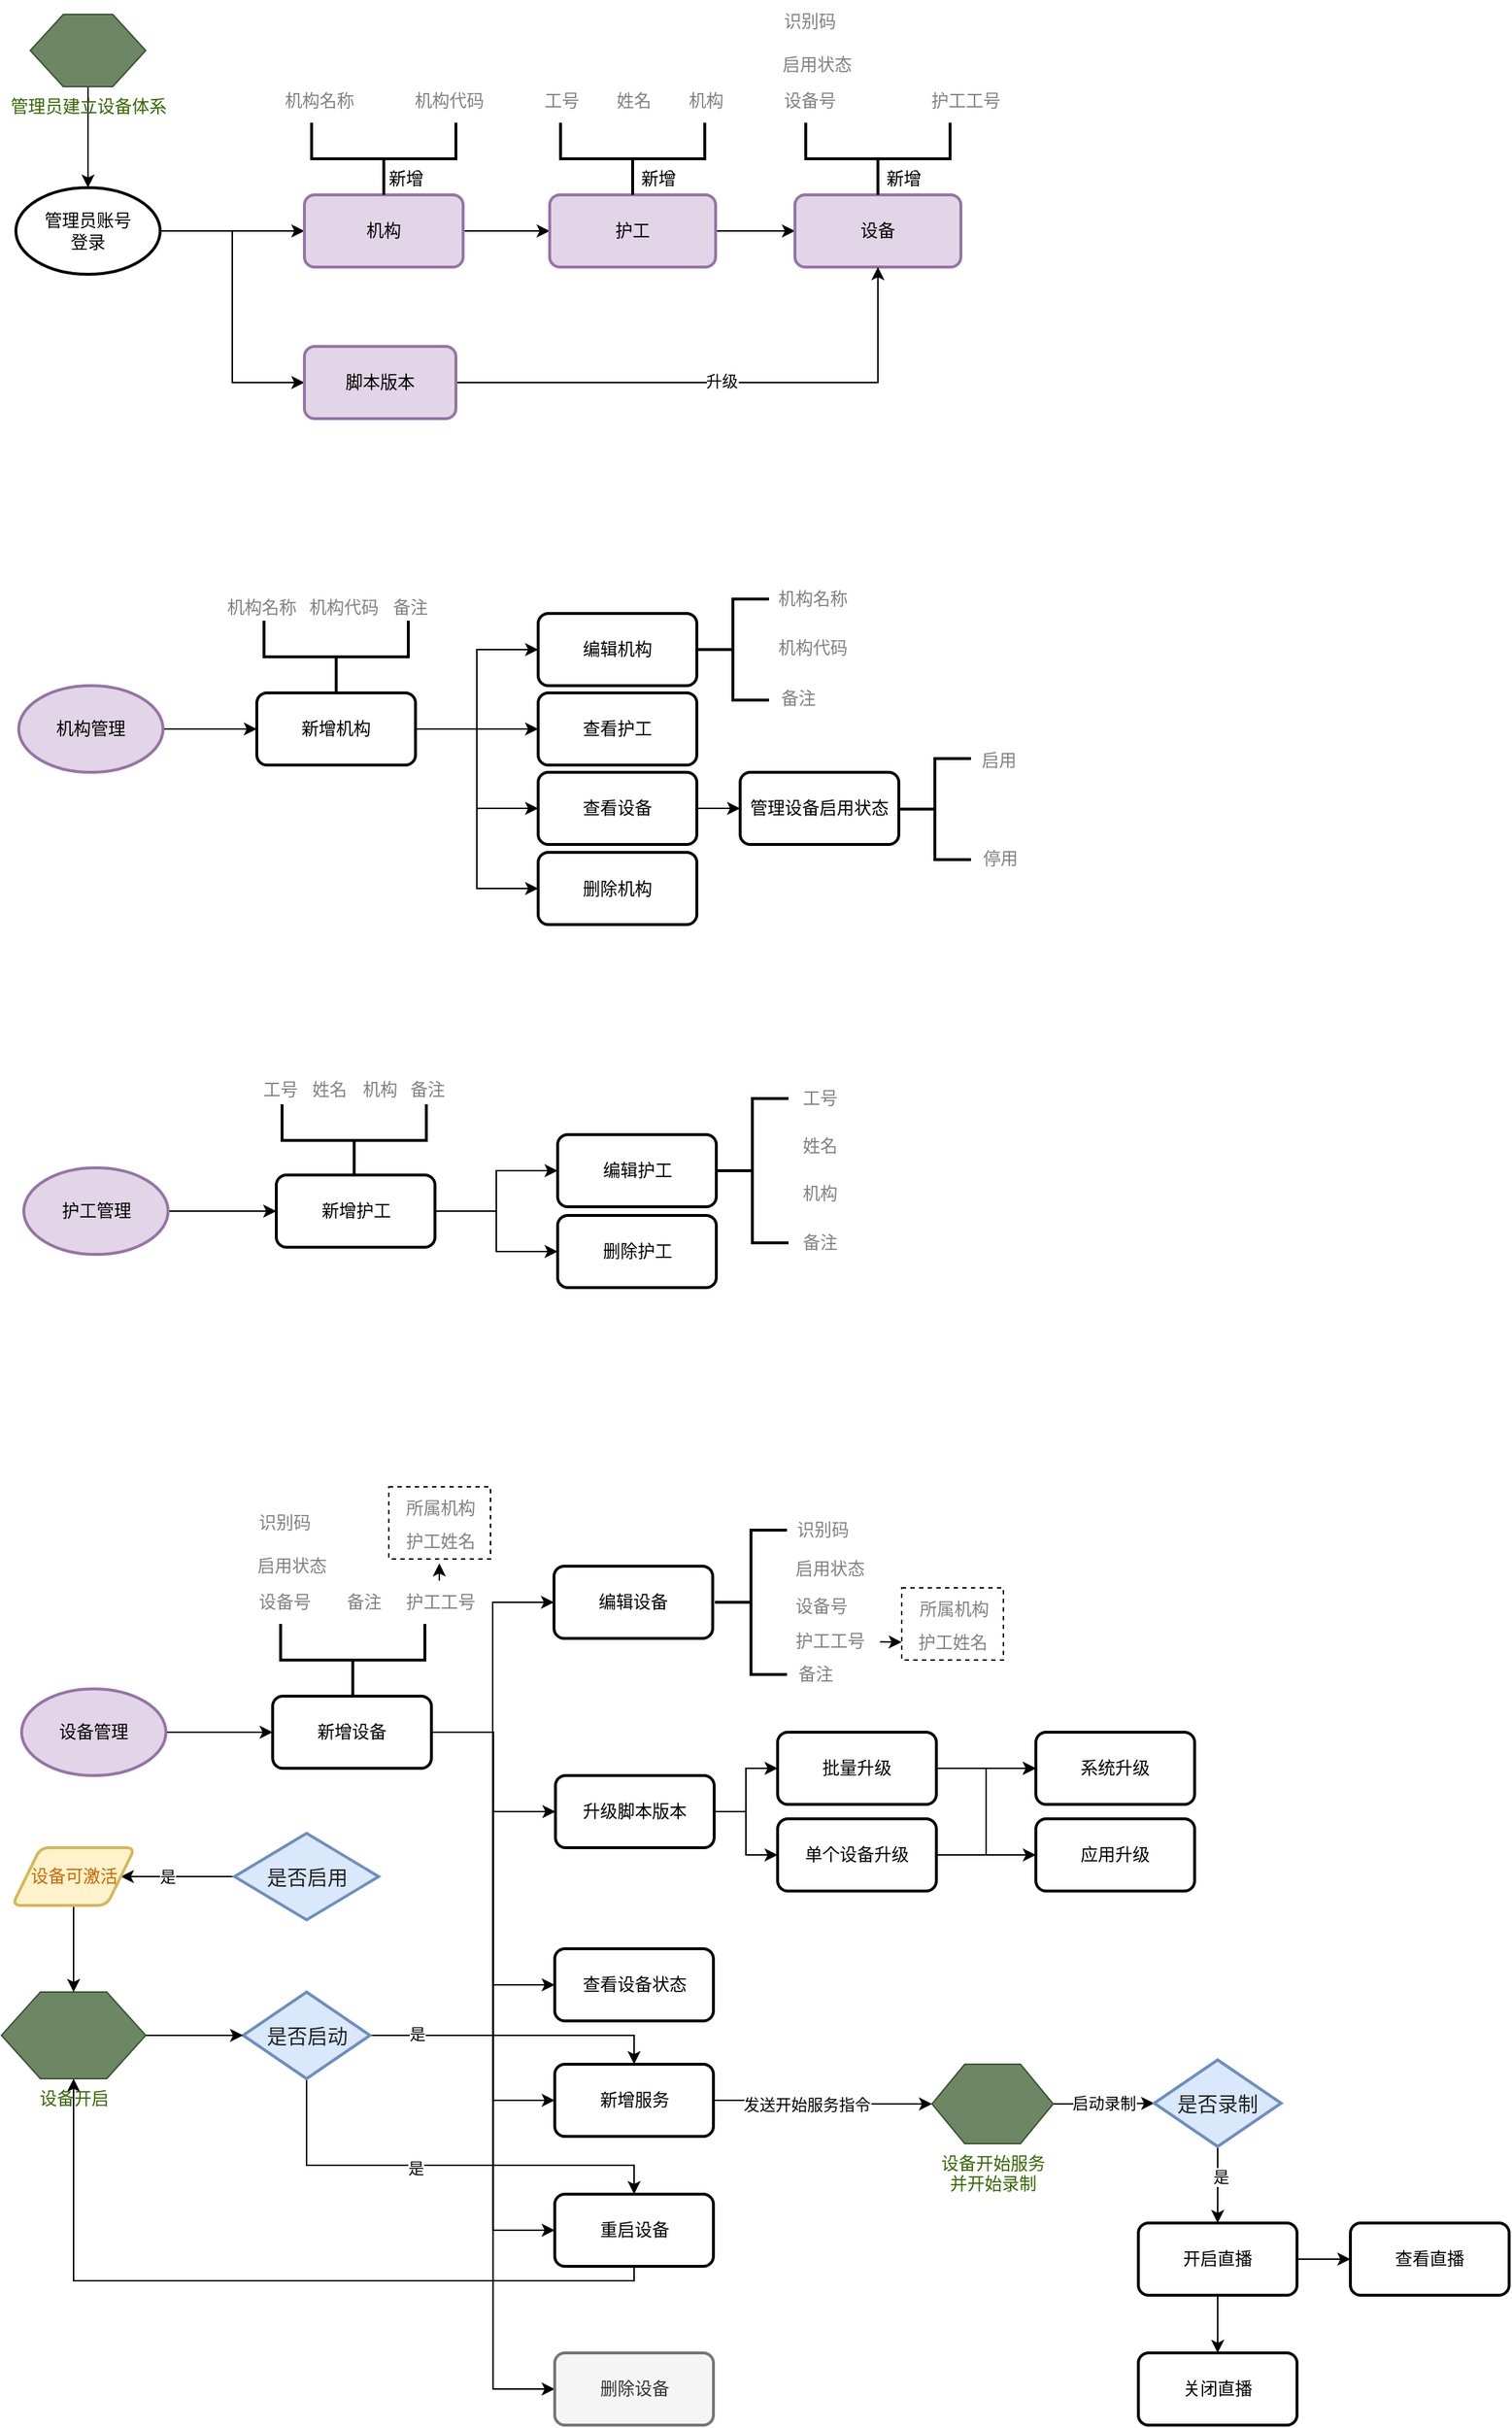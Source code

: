 <mxfile version="20.6.0" type="github">
  <diagram id="I9pjiQGDIySaUkDOvWce" name="系统功能流程图">
    <mxGraphModel dx="1422" dy="762" grid="1" gridSize="10" guides="1" tooltips="1" connect="1" arrows="1" fold="1" page="1" pageScale="1" pageWidth="827" pageHeight="1169" math="0" shadow="0">
      <root>
        <mxCell id="0" />
        <mxCell id="1" parent="0" />
        <mxCell id="8vSvjyHVzhw1EFq-KsZb-18" style="edgeStyle=orthogonalEdgeStyle;rounded=0;orthogonalLoop=1;jettySize=auto;html=1;exitX=1;exitY=0.5;exitDx=0;exitDy=0;exitPerimeter=0;entryX=0;entryY=0.5;entryDx=0;entryDy=0;" edge="1" parent="1" source="8vSvjyHVzhw1EFq-KsZb-1" target="8vSvjyHVzhw1EFq-KsZb-2">
          <mxGeometry relative="1" as="geometry" />
        </mxCell>
        <mxCell id="8vSvjyHVzhw1EFq-KsZb-26" style="edgeStyle=orthogonalEdgeStyle;rounded=0;orthogonalLoop=1;jettySize=auto;html=1;exitX=1;exitY=0.5;exitDx=0;exitDy=0;exitPerimeter=0;entryX=0;entryY=0.5;entryDx=0;entryDy=0;" edge="1" parent="1" source="8vSvjyHVzhw1EFq-KsZb-1" target="8vSvjyHVzhw1EFq-KsZb-24">
          <mxGeometry relative="1" as="geometry" />
        </mxCell>
        <mxCell id="8vSvjyHVzhw1EFq-KsZb-1" value="管理员账号&lt;br&gt;登录" style="strokeWidth=2;html=1;shape=mxgraph.flowchart.start_1;whiteSpace=wrap;" vertex="1" parent="1">
          <mxGeometry x="25" y="140" width="100" height="60" as="geometry" />
        </mxCell>
        <mxCell id="8vSvjyHVzhw1EFq-KsZb-8" value="" style="edgeStyle=orthogonalEdgeStyle;rounded=0;orthogonalLoop=1;jettySize=auto;html=1;" edge="1" parent="1" source="8vSvjyHVzhw1EFq-KsZb-2" target="8vSvjyHVzhw1EFq-KsZb-7">
          <mxGeometry relative="1" as="geometry" />
        </mxCell>
        <mxCell id="8vSvjyHVzhw1EFq-KsZb-2" value="机构" style="rounded=1;whiteSpace=wrap;html=1;absoluteArcSize=1;arcSize=14;strokeWidth=2;fillColor=#e1d5e7;strokeColor=#9673a6;" vertex="1" parent="1">
          <mxGeometry x="225" y="145" width="110" height="50" as="geometry" />
        </mxCell>
        <mxCell id="8vSvjyHVzhw1EFq-KsZb-6" style="edgeStyle=orthogonalEdgeStyle;rounded=0;orthogonalLoop=1;jettySize=auto;html=1;exitX=0.5;exitY=1;exitDx=0;exitDy=0;" edge="1" parent="1" source="8vSvjyHVzhw1EFq-KsZb-4" target="8vSvjyHVzhw1EFq-KsZb-1">
          <mxGeometry relative="1" as="geometry" />
        </mxCell>
        <mxCell id="8vSvjyHVzhw1EFq-KsZb-4" value="管理员建立设备体系" style="verticalLabelPosition=bottom;verticalAlign=top;html=1;shape=hexagon;perimeter=hexagonPerimeter2;arcSize=6;size=0.286;fillColor=#6d8764;fontColor=#336600;strokeColor=#3A5431;" vertex="1" parent="1">
          <mxGeometry x="35" y="20" width="80" height="50" as="geometry" />
        </mxCell>
        <mxCell id="8vSvjyHVzhw1EFq-KsZb-13" style="edgeStyle=orthogonalEdgeStyle;rounded=0;orthogonalLoop=1;jettySize=auto;html=1;exitX=1;exitY=0.5;exitDx=0;exitDy=0;" edge="1" parent="1" source="8vSvjyHVzhw1EFq-KsZb-7" target="8vSvjyHVzhw1EFq-KsZb-12">
          <mxGeometry relative="1" as="geometry" />
        </mxCell>
        <mxCell id="8vSvjyHVzhw1EFq-KsZb-7" value="护工" style="whiteSpace=wrap;html=1;rounded=1;arcSize=14;strokeWidth=2;fillColor=#e1d5e7;strokeColor=#9673a6;" vertex="1" parent="1">
          <mxGeometry x="395" y="145" width="115" height="50" as="geometry" />
        </mxCell>
        <mxCell id="8vSvjyHVzhw1EFq-KsZb-9" value="" style="strokeWidth=2;html=1;shape=mxgraph.flowchart.annotation_2;align=left;labelPosition=right;pointerEvents=1;rotation=-90;" vertex="1" parent="1">
          <mxGeometry x="255" y="70" width="50" height="100" as="geometry" />
        </mxCell>
        <mxCell id="8vSvjyHVzhw1EFq-KsZb-10" value="&lt;font color=&quot;#808080&quot;&gt;机构名称&lt;/font&gt;" style="text;html=1;align=center;verticalAlign=middle;resizable=0;points=[];autosize=1;strokeColor=none;fillColor=none;" vertex="1" parent="1">
          <mxGeometry x="200" y="65" width="70" height="30" as="geometry" />
        </mxCell>
        <mxCell id="8vSvjyHVzhw1EFq-KsZb-11" value="&lt;font color=&quot;#808080&quot;&gt;机构代码&lt;/font&gt;" style="text;html=1;align=center;verticalAlign=middle;resizable=0;points=[];autosize=1;strokeColor=none;fillColor=none;" vertex="1" parent="1">
          <mxGeometry x="290" y="65" width="70" height="30" as="geometry" />
        </mxCell>
        <mxCell id="8vSvjyHVzhw1EFq-KsZb-12" value="设备" style="whiteSpace=wrap;html=1;rounded=1;arcSize=14;strokeWidth=2;fillColor=#e1d5e7;strokeColor=#9673a6;" vertex="1" parent="1">
          <mxGeometry x="565" y="145" width="115" height="50" as="geometry" />
        </mxCell>
        <mxCell id="8vSvjyHVzhw1EFq-KsZb-14" value="" style="strokeWidth=2;html=1;shape=mxgraph.flowchart.annotation_2;align=left;labelPosition=right;pointerEvents=1;rotation=-90;" vertex="1" parent="1">
          <mxGeometry x="427.5" y="70" width="50" height="100" as="geometry" />
        </mxCell>
        <mxCell id="8vSvjyHVzhw1EFq-KsZb-15" value="工号" style="text;html=1;align=center;verticalAlign=middle;resizable=0;points=[];autosize=1;strokeColor=none;fillColor=none;fontColor=#808080;" vertex="1" parent="1">
          <mxGeometry x="377.5" y="65" width="50" height="30" as="geometry" />
        </mxCell>
        <mxCell id="8vSvjyHVzhw1EFq-KsZb-16" value="姓名" style="text;html=1;align=center;verticalAlign=middle;resizable=0;points=[];autosize=1;strokeColor=none;fillColor=none;fontColor=#808080;" vertex="1" parent="1">
          <mxGeometry x="427.5" y="65" width="50" height="30" as="geometry" />
        </mxCell>
        <mxCell id="8vSvjyHVzhw1EFq-KsZb-17" value="机构" style="text;html=1;align=center;verticalAlign=middle;resizable=0;points=[];autosize=1;strokeColor=none;fillColor=none;fontColor=#808080;" vertex="1" parent="1">
          <mxGeometry x="477.5" y="65" width="50" height="30" as="geometry" />
        </mxCell>
        <mxCell id="8vSvjyHVzhw1EFq-KsZb-19" value="" style="strokeWidth=2;html=1;shape=mxgraph.flowchart.annotation_2;align=left;labelPosition=right;pointerEvents=1;rotation=-90;" vertex="1" parent="1">
          <mxGeometry x="597.5" y="70" width="50" height="100" as="geometry" />
        </mxCell>
        <mxCell id="8vSvjyHVzhw1EFq-KsZb-20" value="设备号" style="text;html=1;align=center;verticalAlign=middle;resizable=0;points=[];autosize=1;strokeColor=none;fillColor=none;fontColor=#808080;" vertex="1" parent="1">
          <mxGeometry x="545" y="65" width="60" height="30" as="geometry" />
        </mxCell>
        <mxCell id="8vSvjyHVzhw1EFq-KsZb-21" value="识别码" style="text;html=1;align=center;verticalAlign=middle;resizable=0;points=[];autosize=1;strokeColor=none;fillColor=none;fontColor=#808080;" vertex="1" parent="1">
          <mxGeometry x="545" y="10" width="60" height="30" as="geometry" />
        </mxCell>
        <mxCell id="8vSvjyHVzhw1EFq-KsZb-22" value="护工工号" style="text;html=1;align=center;verticalAlign=middle;resizable=0;points=[];autosize=1;strokeColor=none;fillColor=none;fontColor=#808080;" vertex="1" parent="1">
          <mxGeometry x="647.5" y="65" width="70" height="30" as="geometry" />
        </mxCell>
        <mxCell id="8vSvjyHVzhw1EFq-KsZb-23" value="启用状态" style="text;html=1;align=center;verticalAlign=middle;resizable=0;points=[];autosize=1;strokeColor=none;fillColor=none;fontColor=#808080;" vertex="1" parent="1">
          <mxGeometry x="545" y="40" width="70" height="30" as="geometry" />
        </mxCell>
        <mxCell id="8vSvjyHVzhw1EFq-KsZb-27" style="edgeStyle=orthogonalEdgeStyle;rounded=0;orthogonalLoop=1;jettySize=auto;html=1;exitX=1;exitY=0.5;exitDx=0;exitDy=0;entryX=0.5;entryY=1;entryDx=0;entryDy=0;" edge="1" parent="1" source="8vSvjyHVzhw1EFq-KsZb-24" target="8vSvjyHVzhw1EFq-KsZb-12">
          <mxGeometry relative="1" as="geometry" />
        </mxCell>
        <mxCell id="8vSvjyHVzhw1EFq-KsZb-28" value="升级" style="edgeLabel;html=1;align=center;verticalAlign=middle;resizable=0;points=[];" vertex="1" connectable="0" parent="8vSvjyHVzhw1EFq-KsZb-27">
          <mxGeometry x="-0.012" y="1" relative="1" as="geometry">
            <mxPoint as="offset" />
          </mxGeometry>
        </mxCell>
        <mxCell id="8vSvjyHVzhw1EFq-KsZb-24" value="脚本版本" style="whiteSpace=wrap;html=1;rounded=1;arcSize=14;strokeWidth=2;fillColor=#e1d5e7;strokeColor=#9673a6;" vertex="1" parent="1">
          <mxGeometry x="225" y="250" width="105" height="50" as="geometry" />
        </mxCell>
        <mxCell id="8vSvjyHVzhw1EFq-KsZb-29" value="新增" style="text;html=1;align=center;verticalAlign=middle;resizable=0;points=[];autosize=1;strokeColor=none;fillColor=none;" vertex="1" parent="1">
          <mxGeometry x="270" y="119" width="50" height="30" as="geometry" />
        </mxCell>
        <mxCell id="8vSvjyHVzhw1EFq-KsZb-30" value="新增" style="text;html=1;align=center;verticalAlign=middle;resizable=0;points=[];autosize=1;strokeColor=none;fillColor=none;" vertex="1" parent="1">
          <mxGeometry x="445" y="119" width="50" height="30" as="geometry" />
        </mxCell>
        <mxCell id="8vSvjyHVzhw1EFq-KsZb-31" value="新增" style="text;html=1;align=center;verticalAlign=middle;resizable=0;points=[];autosize=1;strokeColor=none;fillColor=none;" vertex="1" parent="1">
          <mxGeometry x="615" y="119" width="50" height="30" as="geometry" />
        </mxCell>
        <mxCell id="8vSvjyHVzhw1EFq-KsZb-39" style="edgeStyle=orthogonalEdgeStyle;rounded=0;orthogonalLoop=1;jettySize=auto;html=1;exitX=1;exitY=0.5;exitDx=0;exitDy=0;exitPerimeter=0;entryX=0;entryY=0.5;entryDx=0;entryDy=0;" edge="1" parent="1" source="8vSvjyHVzhw1EFq-KsZb-35" target="8vSvjyHVzhw1EFq-KsZb-37">
          <mxGeometry relative="1" as="geometry" />
        </mxCell>
        <mxCell id="8vSvjyHVzhw1EFq-KsZb-35" value="机构管理" style="strokeWidth=2;html=1;shape=mxgraph.flowchart.start_1;whiteSpace=wrap;fillColor=#e1d5e7;strokeColor=#9673a6;" vertex="1" parent="1">
          <mxGeometry x="27" y="485" width="100" height="60" as="geometry" />
        </mxCell>
        <mxCell id="8vSvjyHVzhw1EFq-KsZb-40" style="edgeStyle=orthogonalEdgeStyle;rounded=0;orthogonalLoop=1;jettySize=auto;html=1;exitX=1;exitY=0.5;exitDx=0;exitDy=0;entryX=0;entryY=0.5;entryDx=0;entryDy=0;" edge="1" parent="1" source="8vSvjyHVzhw1EFq-KsZb-37" target="8vSvjyHVzhw1EFq-KsZb-38">
          <mxGeometry relative="1" as="geometry" />
        </mxCell>
        <mxCell id="8vSvjyHVzhw1EFq-KsZb-46" style="edgeStyle=orthogonalEdgeStyle;rounded=0;orthogonalLoop=1;jettySize=auto;html=1;exitX=1;exitY=0.5;exitDx=0;exitDy=0;entryX=0;entryY=0.5;entryDx=0;entryDy=0;" edge="1" parent="1" source="8vSvjyHVzhw1EFq-KsZb-37" target="8vSvjyHVzhw1EFq-KsZb-44">
          <mxGeometry relative="1" as="geometry" />
        </mxCell>
        <mxCell id="8vSvjyHVzhw1EFq-KsZb-47" style="edgeStyle=orthogonalEdgeStyle;rounded=0;orthogonalLoop=1;jettySize=auto;html=1;exitX=1;exitY=0.5;exitDx=0;exitDy=0;entryX=0;entryY=0.5;entryDx=0;entryDy=0;" edge="1" parent="1" source="8vSvjyHVzhw1EFq-KsZb-37" target="8vSvjyHVzhw1EFq-KsZb-45">
          <mxGeometry relative="1" as="geometry" />
        </mxCell>
        <mxCell id="8vSvjyHVzhw1EFq-KsZb-74" style="edgeStyle=orthogonalEdgeStyle;rounded=0;orthogonalLoop=1;jettySize=auto;html=1;exitX=1;exitY=0.5;exitDx=0;exitDy=0;entryX=0;entryY=0.5;entryDx=0;entryDy=0;" edge="1" parent="1" source="8vSvjyHVzhw1EFq-KsZb-37" target="8vSvjyHVzhw1EFq-KsZb-73">
          <mxGeometry relative="1" as="geometry" />
        </mxCell>
        <mxCell id="8vSvjyHVzhw1EFq-KsZb-37" value="新增机构" style="rounded=1;whiteSpace=wrap;html=1;absoluteArcSize=1;arcSize=14;strokeWidth=2;" vertex="1" parent="1">
          <mxGeometry x="192" y="490" width="110" height="50" as="geometry" />
        </mxCell>
        <mxCell id="8vSvjyHVzhw1EFq-KsZb-38" value="编辑机构" style="rounded=1;whiteSpace=wrap;html=1;absoluteArcSize=1;arcSize=14;strokeWidth=2;" vertex="1" parent="1">
          <mxGeometry x="387" y="435" width="110" height="50" as="geometry" />
        </mxCell>
        <mxCell id="8vSvjyHVzhw1EFq-KsZb-41" value="" style="strokeWidth=2;html=1;shape=mxgraph.flowchart.annotation_2;align=left;labelPosition=right;pointerEvents=1;rotation=-90;" vertex="1" parent="1">
          <mxGeometry x="222" y="415" width="50" height="100" as="geometry" />
        </mxCell>
        <mxCell id="8vSvjyHVzhw1EFq-KsZb-42" value="机构名称" style="text;html=1;align=center;verticalAlign=middle;resizable=0;points=[];autosize=1;strokeColor=none;fillColor=none;fontColor=#808080;" vertex="1" parent="1">
          <mxGeometry x="160" y="416" width="70" height="30" as="geometry" />
        </mxCell>
        <mxCell id="8vSvjyHVzhw1EFq-KsZb-43" value="机构代码" style="text;html=1;align=center;verticalAlign=middle;resizable=0;points=[];autosize=1;strokeColor=none;fillColor=none;fontColor=#808080;" vertex="1" parent="1">
          <mxGeometry x="217" y="416" width="70" height="30" as="geometry" />
        </mxCell>
        <mxCell id="8vSvjyHVzhw1EFq-KsZb-44" value="查看护工" style="rounded=1;whiteSpace=wrap;html=1;absoluteArcSize=1;arcSize=14;strokeWidth=2;" vertex="1" parent="1">
          <mxGeometry x="387" y="490" width="110" height="50" as="geometry" />
        </mxCell>
        <mxCell id="8vSvjyHVzhw1EFq-KsZb-54" style="edgeStyle=orthogonalEdgeStyle;rounded=0;orthogonalLoop=1;jettySize=auto;html=1;exitX=1;exitY=0.5;exitDx=0;exitDy=0;entryX=0;entryY=0.5;entryDx=0;entryDy=0;" edge="1" parent="1" source="8vSvjyHVzhw1EFq-KsZb-45" target="8vSvjyHVzhw1EFq-KsZb-53">
          <mxGeometry relative="1" as="geometry" />
        </mxCell>
        <mxCell id="8vSvjyHVzhw1EFq-KsZb-45" value="查看设备" style="rounded=1;whiteSpace=wrap;html=1;absoluteArcSize=1;arcSize=14;strokeWidth=2;" vertex="1" parent="1">
          <mxGeometry x="387" y="545" width="110" height="50" as="geometry" />
        </mxCell>
        <mxCell id="8vSvjyHVzhw1EFq-KsZb-48" value="" style="strokeWidth=2;html=1;shape=mxgraph.flowchart.annotation_2;align=left;labelPosition=right;pointerEvents=1;rotation=0;" vertex="1" parent="1">
          <mxGeometry x="497" y="425" width="50" height="70" as="geometry" />
        </mxCell>
        <mxCell id="8vSvjyHVzhw1EFq-KsZb-49" value="机构名称" style="text;html=1;align=center;verticalAlign=middle;resizable=0;points=[];autosize=1;strokeColor=none;fillColor=none;fontColor=#808080;" vertex="1" parent="1">
          <mxGeometry x="542" y="410" width="70" height="30" as="geometry" />
        </mxCell>
        <mxCell id="8vSvjyHVzhw1EFq-KsZb-50" value="机构代码" style="text;html=1;align=center;verticalAlign=middle;resizable=0;points=[];autosize=1;strokeColor=none;fillColor=none;fontColor=#808080;" vertex="1" parent="1">
          <mxGeometry x="542" y="444" width="70" height="30" as="geometry" />
        </mxCell>
        <mxCell id="8vSvjyHVzhw1EFq-KsZb-51" value="备注" style="text;html=1;align=center;verticalAlign=middle;resizable=0;points=[];autosize=1;strokeColor=none;fillColor=none;fontColor=#808080;" vertex="1" parent="1">
          <mxGeometry x="273" y="416" width="50" height="30" as="geometry" />
        </mxCell>
        <mxCell id="8vSvjyHVzhw1EFq-KsZb-52" value="备注" style="text;html=1;align=center;verticalAlign=middle;resizable=0;points=[];autosize=1;strokeColor=none;fillColor=none;fontColor=#808080;" vertex="1" parent="1">
          <mxGeometry x="542" y="479" width="50" height="30" as="geometry" />
        </mxCell>
        <mxCell id="8vSvjyHVzhw1EFq-KsZb-53" value="管理设备启用状态" style="rounded=1;whiteSpace=wrap;html=1;absoluteArcSize=1;arcSize=14;strokeWidth=2;" vertex="1" parent="1">
          <mxGeometry x="527" y="545" width="110" height="50" as="geometry" />
        </mxCell>
        <mxCell id="8vSvjyHVzhw1EFq-KsZb-55" value="" style="strokeWidth=2;html=1;shape=mxgraph.flowchart.annotation_2;align=left;labelPosition=right;pointerEvents=1;rotation=0;" vertex="1" parent="1">
          <mxGeometry x="637" y="535.5" width="50" height="70" as="geometry" />
        </mxCell>
        <mxCell id="8vSvjyHVzhw1EFq-KsZb-56" value="启用" style="text;html=1;align=center;verticalAlign=middle;resizable=0;points=[];autosize=1;strokeColor=none;fillColor=none;fontColor=#808080;" vertex="1" parent="1">
          <mxGeometry x="681" y="522" width="50" height="30" as="geometry" />
        </mxCell>
        <mxCell id="8vSvjyHVzhw1EFq-KsZb-57" value="停用" style="text;html=1;align=center;verticalAlign=middle;resizable=0;points=[];autosize=1;strokeColor=none;fillColor=none;fontColor=#808080;" vertex="1" parent="1">
          <mxGeometry x="682" y="589.5" width="50" height="30" as="geometry" />
        </mxCell>
        <mxCell id="8vSvjyHVzhw1EFq-KsZb-60" style="edgeStyle=orthogonalEdgeStyle;rounded=0;orthogonalLoop=1;jettySize=auto;html=1;exitX=1;exitY=0.5;exitDx=0;exitDy=0;exitPerimeter=0;" edge="1" parent="1" source="8vSvjyHVzhw1EFq-KsZb-58" target="8vSvjyHVzhw1EFq-KsZb-59">
          <mxGeometry relative="1" as="geometry" />
        </mxCell>
        <mxCell id="8vSvjyHVzhw1EFq-KsZb-58" value="护工管理" style="strokeWidth=2;html=1;shape=mxgraph.flowchart.start_1;whiteSpace=wrap;fillColor=#e1d5e7;strokeColor=#9673a6;" vertex="1" parent="1">
          <mxGeometry x="30.5" y="819" width="100" height="60" as="geometry" />
        </mxCell>
        <mxCell id="8vSvjyHVzhw1EFq-KsZb-72" style="edgeStyle=orthogonalEdgeStyle;rounded=0;orthogonalLoop=1;jettySize=auto;html=1;exitX=1;exitY=0.5;exitDx=0;exitDy=0;entryX=0;entryY=0.5;entryDx=0;entryDy=0;" edge="1" parent="1" source="8vSvjyHVzhw1EFq-KsZb-59" target="8vSvjyHVzhw1EFq-KsZb-66">
          <mxGeometry relative="1" as="geometry" />
        </mxCell>
        <mxCell id="8vSvjyHVzhw1EFq-KsZb-76" style="edgeStyle=orthogonalEdgeStyle;rounded=0;orthogonalLoop=1;jettySize=auto;html=1;exitX=1;exitY=0.5;exitDx=0;exitDy=0;entryX=0;entryY=0.5;entryDx=0;entryDy=0;" edge="1" parent="1" source="8vSvjyHVzhw1EFq-KsZb-59" target="8vSvjyHVzhw1EFq-KsZb-75">
          <mxGeometry relative="1" as="geometry" />
        </mxCell>
        <mxCell id="8vSvjyHVzhw1EFq-KsZb-59" value="新增护工" style="rounded=1;whiteSpace=wrap;html=1;absoluteArcSize=1;arcSize=14;strokeWidth=2;" vertex="1" parent="1">
          <mxGeometry x="205.5" y="824" width="110" height="50" as="geometry" />
        </mxCell>
        <mxCell id="8vSvjyHVzhw1EFq-KsZb-61" value="" style="strokeWidth=2;html=1;shape=mxgraph.flowchart.annotation_2;align=left;labelPosition=right;pointerEvents=1;rotation=-90;" vertex="1" parent="1">
          <mxGeometry x="234.5" y="750" width="50" height="100" as="geometry" />
        </mxCell>
        <mxCell id="8vSvjyHVzhw1EFq-KsZb-62" value="工号" style="text;html=1;align=center;verticalAlign=middle;resizable=0;points=[];autosize=1;strokeColor=none;fillColor=none;fontColor=#808080;" vertex="1" parent="1">
          <mxGeometry x="182.5" y="750" width="50" height="30" as="geometry" />
        </mxCell>
        <mxCell id="8vSvjyHVzhw1EFq-KsZb-63" value="姓名" style="text;html=1;align=center;verticalAlign=middle;resizable=0;points=[];autosize=1;strokeColor=none;fillColor=none;fontColor=#808080;" vertex="1" parent="1">
          <mxGeometry x="216.5" y="750" width="50" height="30" as="geometry" />
        </mxCell>
        <mxCell id="8vSvjyHVzhw1EFq-KsZb-64" value="机构" style="text;html=1;align=center;verticalAlign=middle;resizable=0;points=[];autosize=1;strokeColor=none;fillColor=none;fontColor=#808080;" vertex="1" parent="1">
          <mxGeometry x="251.5" y="750" width="50" height="30" as="geometry" />
        </mxCell>
        <mxCell id="8vSvjyHVzhw1EFq-KsZb-65" value="备注" style="text;html=1;align=center;verticalAlign=middle;resizable=0;points=[];autosize=1;strokeColor=none;fillColor=none;fontColor=#808080;" vertex="1" parent="1">
          <mxGeometry x="284.5" y="750" width="50" height="30" as="geometry" />
        </mxCell>
        <mxCell id="8vSvjyHVzhw1EFq-KsZb-66" value="编辑护工" style="rounded=1;whiteSpace=wrap;html=1;absoluteArcSize=1;arcSize=14;strokeWidth=2;" vertex="1" parent="1">
          <mxGeometry x="400.5" y="796" width="110" height="50" as="geometry" />
        </mxCell>
        <mxCell id="8vSvjyHVzhw1EFq-KsZb-67" value="" style="strokeWidth=2;html=1;shape=mxgraph.flowchart.annotation_2;align=left;labelPosition=right;pointerEvents=1;rotation=0;" vertex="1" parent="1">
          <mxGeometry x="510.5" y="771" width="50" height="100" as="geometry" />
        </mxCell>
        <mxCell id="8vSvjyHVzhw1EFq-KsZb-68" value="工号" style="text;html=1;align=center;verticalAlign=middle;resizable=0;points=[];autosize=1;strokeColor=none;fillColor=none;fontColor=#808080;" vertex="1" parent="1">
          <mxGeometry x="556.5" y="756" width="50" height="30" as="geometry" />
        </mxCell>
        <mxCell id="8vSvjyHVzhw1EFq-KsZb-69" value="姓名" style="text;html=1;align=center;verticalAlign=middle;resizable=0;points=[];autosize=1;strokeColor=none;fillColor=none;fontColor=#808080;" vertex="1" parent="1">
          <mxGeometry x="556.5" y="788.5" width="50" height="30" as="geometry" />
        </mxCell>
        <mxCell id="8vSvjyHVzhw1EFq-KsZb-70" value="机构" style="text;html=1;align=center;verticalAlign=middle;resizable=0;points=[];autosize=1;strokeColor=none;fillColor=none;fontColor=#808080;" vertex="1" parent="1">
          <mxGeometry x="556.5" y="821.5" width="50" height="30" as="geometry" />
        </mxCell>
        <mxCell id="8vSvjyHVzhw1EFq-KsZb-71" value="备注" style="text;html=1;align=center;verticalAlign=middle;resizable=0;points=[];autosize=1;strokeColor=none;fillColor=none;fontColor=#808080;" vertex="1" parent="1">
          <mxGeometry x="556.5" y="856" width="50" height="30" as="geometry" />
        </mxCell>
        <mxCell id="8vSvjyHVzhw1EFq-KsZb-73" value="删除机构" style="rounded=1;whiteSpace=wrap;html=1;absoluteArcSize=1;arcSize=14;strokeWidth=2;" vertex="1" parent="1">
          <mxGeometry x="387" y="600.5" width="110" height="50" as="geometry" />
        </mxCell>
        <mxCell id="8vSvjyHVzhw1EFq-KsZb-75" value="删除护工" style="rounded=1;whiteSpace=wrap;html=1;absoluteArcSize=1;arcSize=14;strokeWidth=2;" vertex="1" parent="1">
          <mxGeometry x="400.5" y="852" width="110" height="50" as="geometry" />
        </mxCell>
        <mxCell id="8vSvjyHVzhw1EFq-KsZb-79" style="edgeStyle=orthogonalEdgeStyle;rounded=0;orthogonalLoop=1;jettySize=auto;html=1;exitX=1;exitY=0.5;exitDx=0;exitDy=0;exitPerimeter=0;" edge="1" parent="1" source="8vSvjyHVzhw1EFq-KsZb-77" target="8vSvjyHVzhw1EFq-KsZb-78">
          <mxGeometry relative="1" as="geometry" />
        </mxCell>
        <mxCell id="8vSvjyHVzhw1EFq-KsZb-77" value="设备管理" style="strokeWidth=2;html=1;shape=mxgraph.flowchart.start_1;whiteSpace=wrap;fillColor=#e1d5e7;strokeColor=#9673a6;" vertex="1" parent="1">
          <mxGeometry x="29" y="1180" width="100" height="60" as="geometry" />
        </mxCell>
        <mxCell id="8vSvjyHVzhw1EFq-KsZb-108" style="edgeStyle=orthogonalEdgeStyle;rounded=0;orthogonalLoop=1;jettySize=auto;html=1;exitX=1;exitY=0.5;exitDx=0;exitDy=0;entryX=0;entryY=0.5;entryDx=0;entryDy=0;" edge="1" parent="1" source="8vSvjyHVzhw1EFq-KsZb-78" target="8vSvjyHVzhw1EFq-KsZb-96">
          <mxGeometry relative="1" as="geometry" />
        </mxCell>
        <mxCell id="8vSvjyHVzhw1EFq-KsZb-110" style="edgeStyle=orthogonalEdgeStyle;rounded=0;orthogonalLoop=1;jettySize=auto;html=1;exitX=1;exitY=0.5;exitDx=0;exitDy=0;entryX=0;entryY=0.5;entryDx=0;entryDy=0;" edge="1" parent="1" source="8vSvjyHVzhw1EFq-KsZb-78" target="8vSvjyHVzhw1EFq-KsZb-109">
          <mxGeometry relative="1" as="geometry" />
        </mxCell>
        <mxCell id="8vSvjyHVzhw1EFq-KsZb-116" style="edgeStyle=orthogonalEdgeStyle;rounded=0;orthogonalLoop=1;jettySize=auto;html=1;exitX=1;exitY=0.5;exitDx=0;exitDy=0;entryX=0;entryY=0.5;entryDx=0;entryDy=0;" edge="1" parent="1" source="8vSvjyHVzhw1EFq-KsZb-78" target="8vSvjyHVzhw1EFq-KsZb-115">
          <mxGeometry relative="1" as="geometry" />
        </mxCell>
        <mxCell id="8vSvjyHVzhw1EFq-KsZb-133" style="edgeStyle=orthogonalEdgeStyle;rounded=0;orthogonalLoop=1;jettySize=auto;html=1;exitX=1;exitY=0.5;exitDx=0;exitDy=0;entryX=0;entryY=0.5;entryDx=0;entryDy=0;" edge="1" parent="1" source="8vSvjyHVzhw1EFq-KsZb-78" target="8vSvjyHVzhw1EFq-KsZb-118">
          <mxGeometry relative="1" as="geometry" />
        </mxCell>
        <mxCell id="8vSvjyHVzhw1EFq-KsZb-158" style="edgeStyle=orthogonalEdgeStyle;rounded=0;orthogonalLoop=1;jettySize=auto;html=1;exitX=1;exitY=0.5;exitDx=0;exitDy=0;entryX=0;entryY=0.5;entryDx=0;entryDy=0;" edge="1" parent="1" source="8vSvjyHVzhw1EFq-KsZb-78" target="8vSvjyHVzhw1EFq-KsZb-123">
          <mxGeometry relative="1" as="geometry" />
        </mxCell>
        <mxCell id="8vSvjyHVzhw1EFq-KsZb-161" style="edgeStyle=orthogonalEdgeStyle;rounded=0;orthogonalLoop=1;jettySize=auto;html=1;exitX=1;exitY=0.5;exitDx=0;exitDy=0;entryX=0;entryY=0.5;entryDx=0;entryDy=0;" edge="1" parent="1" source="8vSvjyHVzhw1EFq-KsZb-78" target="8vSvjyHVzhw1EFq-KsZb-117">
          <mxGeometry relative="1" as="geometry" />
        </mxCell>
        <mxCell id="8vSvjyHVzhw1EFq-KsZb-78" value="新增设备" style="rounded=1;whiteSpace=wrap;html=1;absoluteArcSize=1;arcSize=14;strokeWidth=2;" vertex="1" parent="1">
          <mxGeometry x="203" y="1185" width="110" height="50" as="geometry" />
        </mxCell>
        <mxCell id="8vSvjyHVzhw1EFq-KsZb-80" value="" style="strokeWidth=2;html=1;shape=mxgraph.flowchart.annotation_2;align=left;labelPosition=right;pointerEvents=1;rotation=-90;" vertex="1" parent="1">
          <mxGeometry x="233.5" y="1110" width="50" height="100" as="geometry" />
        </mxCell>
        <mxCell id="8vSvjyHVzhw1EFq-KsZb-81" value="设备号" style="text;html=1;align=center;verticalAlign=middle;resizable=0;points=[];autosize=1;strokeColor=none;fillColor=none;fontColor=#808080;" vertex="1" parent="1">
          <mxGeometry x="181" y="1105" width="60" height="30" as="geometry" />
        </mxCell>
        <mxCell id="8vSvjyHVzhw1EFq-KsZb-82" value="识别码" style="text;html=1;align=center;verticalAlign=middle;resizable=0;points=[];autosize=1;strokeColor=none;fillColor=none;fontColor=#808080;" vertex="1" parent="1">
          <mxGeometry x="181" y="1050" width="60" height="30" as="geometry" />
        </mxCell>
        <mxCell id="8vSvjyHVzhw1EFq-KsZb-83" value="护工工号" style="text;html=1;align=center;verticalAlign=middle;resizable=0;points=[];autosize=1;strokeColor=none;fillColor=none;fontColor=#808080;" vertex="1" parent="1">
          <mxGeometry x="283.5" y="1105" width="70" height="30" as="geometry" />
        </mxCell>
        <mxCell id="8vSvjyHVzhw1EFq-KsZb-84" value="启用状态" style="text;html=1;align=center;verticalAlign=middle;resizable=0;points=[];autosize=1;strokeColor=none;fillColor=none;fontColor=#808080;" vertex="1" parent="1">
          <mxGeometry x="181" y="1080" width="70" height="30" as="geometry" />
        </mxCell>
        <mxCell id="8vSvjyHVzhw1EFq-KsZb-85" value="备注" style="text;html=1;align=center;verticalAlign=middle;resizable=0;points=[];autosize=1;strokeColor=none;fillColor=none;fontColor=#808080;" vertex="1" parent="1">
          <mxGeometry x="241" y="1105" width="50" height="30" as="geometry" />
        </mxCell>
        <mxCell id="8vSvjyHVzhw1EFq-KsZb-92" value="" style="group;fontColor=#808080;" vertex="1" connectable="0" parent="1">
          <mxGeometry x="283.5" y="1040" width="158" height="53" as="geometry" />
        </mxCell>
        <mxCell id="8vSvjyHVzhw1EFq-KsZb-91" value="" style="rounded=0;whiteSpace=wrap;html=1;fillColor=none;dashed=1;" vertex="1" parent="8vSvjyHVzhw1EFq-KsZb-92">
          <mxGeometry width="70.5" height="50" as="geometry" />
        </mxCell>
        <mxCell id="8vSvjyHVzhw1EFq-KsZb-86" value="护工姓名" style="text;html=1;align=center;verticalAlign=middle;resizable=0;points=[];autosize=1;strokeColor=none;fillColor=none;fontColor=#808080;" vertex="1" parent="8vSvjyHVzhw1EFq-KsZb-92">
          <mxGeometry y="23" width="70" height="30" as="geometry" />
        </mxCell>
        <mxCell id="8vSvjyHVzhw1EFq-KsZb-88" value="所属机构" style="text;html=1;align=center;verticalAlign=middle;resizable=0;points=[];autosize=1;strokeColor=none;fillColor=none;fontColor=#808080;" vertex="1" parent="8vSvjyHVzhw1EFq-KsZb-92">
          <mxGeometry x="0.5" width="70" height="30" as="geometry" />
        </mxCell>
        <mxCell id="8vSvjyHVzhw1EFq-KsZb-93" value="" style="endArrow=classic;html=1;rounded=0;" edge="1" parent="1" source="8vSvjyHVzhw1EFq-KsZb-83" target="8vSvjyHVzhw1EFq-KsZb-86">
          <mxGeometry relative="1" as="geometry">
            <mxPoint x="364" y="1080" as="sourcePoint" />
            <mxPoint x="464" y="1080" as="targetPoint" />
          </mxGeometry>
        </mxCell>
        <mxCell id="8vSvjyHVzhw1EFq-KsZb-96" value="编辑设备" style="rounded=1;whiteSpace=wrap;html=1;absoluteArcSize=1;arcSize=14;strokeWidth=2;" vertex="1" parent="1">
          <mxGeometry x="398" y="1095" width="110" height="50" as="geometry" />
        </mxCell>
        <mxCell id="8vSvjyHVzhw1EFq-KsZb-97" value="" style="strokeWidth=2;html=1;shape=mxgraph.flowchart.annotation_2;align=left;labelPosition=right;pointerEvents=1;rotation=0;" vertex="1" parent="1">
          <mxGeometry x="509.5" y="1070" width="50" height="100" as="geometry" />
        </mxCell>
        <mxCell id="8vSvjyHVzhw1EFq-KsZb-98" value="设备号" style="text;html=1;align=center;verticalAlign=middle;resizable=0;points=[];autosize=1;strokeColor=none;fillColor=none;fontColor=#808080;" vertex="1" parent="1">
          <mxGeometry x="553" y="1108" width="60" height="30" as="geometry" />
        </mxCell>
        <mxCell id="8vSvjyHVzhw1EFq-KsZb-99" value="识别码" style="text;html=1;align=center;verticalAlign=middle;resizable=0;points=[];autosize=1;strokeColor=none;fillColor=none;fontColor=#808080;" vertex="1" parent="1">
          <mxGeometry x="553.5" y="1054.5" width="60" height="30" as="geometry" />
        </mxCell>
        <mxCell id="8vSvjyHVzhw1EFq-KsZb-100" value="护工工号" style="text;html=1;align=center;verticalAlign=middle;resizable=0;points=[];autosize=1;strokeColor=none;fillColor=none;fontColor=#808080;" vertex="1" parent="1">
          <mxGeometry x="554" y="1132" width="70" height="30" as="geometry" />
        </mxCell>
        <mxCell id="8vSvjyHVzhw1EFq-KsZb-101" value="启用状态" style="text;html=1;align=center;verticalAlign=middle;resizable=0;points=[];autosize=1;strokeColor=none;fillColor=none;fontColor=#808080;" vertex="1" parent="1">
          <mxGeometry x="554" y="1082" width="70" height="30" as="geometry" />
        </mxCell>
        <mxCell id="8vSvjyHVzhw1EFq-KsZb-102" value="备注" style="text;html=1;align=center;verticalAlign=middle;resizable=0;points=[];autosize=1;strokeColor=none;fillColor=none;fontColor=#808080;" vertex="1" parent="1">
          <mxGeometry x="554" y="1155" width="50" height="30" as="geometry" />
        </mxCell>
        <mxCell id="8vSvjyHVzhw1EFq-KsZb-103" value="" style="group" vertex="1" connectable="0" parent="1">
          <mxGeometry x="635" y="910" width="158" height="53" as="geometry" />
        </mxCell>
        <mxCell id="8vSvjyHVzhw1EFq-KsZb-104" value="" style="rounded=0;whiteSpace=wrap;html=1;fillColor=none;dashed=1;" vertex="1" parent="8vSvjyHVzhw1EFq-KsZb-103">
          <mxGeometry x="4" y="200" width="70.5" height="50" as="geometry" />
        </mxCell>
        <mxCell id="8vSvjyHVzhw1EFq-KsZb-105" value="护工姓名" style="text;html=1;align=center;verticalAlign=middle;resizable=0;points=[];autosize=1;strokeColor=none;fillColor=none;fontColor=#808080;" vertex="1" parent="8vSvjyHVzhw1EFq-KsZb-103">
          <mxGeometry x="4" y="223" width="70" height="30" as="geometry" />
        </mxCell>
        <mxCell id="8vSvjyHVzhw1EFq-KsZb-106" value="所属机构" style="text;html=1;align=center;verticalAlign=middle;resizable=0;points=[];autosize=1;strokeColor=none;fillColor=none;fontColor=#808080;" vertex="1" parent="8vSvjyHVzhw1EFq-KsZb-103">
          <mxGeometry x="4.5" y="200" width="70" height="30" as="geometry" />
        </mxCell>
        <mxCell id="8vSvjyHVzhw1EFq-KsZb-107" value="" style="endArrow=classic;html=1;rounded=0;" edge="1" parent="1" source="8vSvjyHVzhw1EFq-KsZb-100" target="8vSvjyHVzhw1EFq-KsZb-105">
          <mxGeometry relative="1" as="geometry">
            <mxPoint x="727" y="1060" as="sourcePoint" />
            <mxPoint x="827" y="1060" as="targetPoint" />
          </mxGeometry>
        </mxCell>
        <mxCell id="8vSvjyHVzhw1EFq-KsZb-114" style="edgeStyle=orthogonalEdgeStyle;rounded=0;orthogonalLoop=1;jettySize=auto;html=1;exitX=1;exitY=0.5;exitDx=0;exitDy=0;entryX=0;entryY=0.5;entryDx=0;entryDy=0;" edge="1" parent="1" source="8vSvjyHVzhw1EFq-KsZb-124" target="8vSvjyHVzhw1EFq-KsZb-111">
          <mxGeometry relative="1" as="geometry" />
        </mxCell>
        <mxCell id="8vSvjyHVzhw1EFq-KsZb-126" style="edgeStyle=orthogonalEdgeStyle;rounded=0;orthogonalLoop=1;jettySize=auto;html=1;exitX=1;exitY=0.5;exitDx=0;exitDy=0;" edge="1" parent="1" source="8vSvjyHVzhw1EFq-KsZb-109" target="8vSvjyHVzhw1EFq-KsZb-124">
          <mxGeometry relative="1" as="geometry" />
        </mxCell>
        <mxCell id="8vSvjyHVzhw1EFq-KsZb-127" style="edgeStyle=orthogonalEdgeStyle;rounded=0;orthogonalLoop=1;jettySize=auto;html=1;exitX=1;exitY=0.5;exitDx=0;exitDy=0;entryX=0;entryY=0.5;entryDx=0;entryDy=0;" edge="1" parent="1" source="8vSvjyHVzhw1EFq-KsZb-109" target="8vSvjyHVzhw1EFq-KsZb-125">
          <mxGeometry relative="1" as="geometry" />
        </mxCell>
        <mxCell id="8vSvjyHVzhw1EFq-KsZb-109" value="升级脚本版本" style="rounded=1;whiteSpace=wrap;html=1;absoluteArcSize=1;arcSize=14;strokeWidth=2;" vertex="1" parent="1">
          <mxGeometry x="399" y="1240" width="110" height="50" as="geometry" />
        </mxCell>
        <mxCell id="8vSvjyHVzhw1EFq-KsZb-111" value="系统升级" style="rounded=1;whiteSpace=wrap;html=1;absoluteArcSize=1;arcSize=14;strokeWidth=2;" vertex="1" parent="1">
          <mxGeometry x="732" y="1210" width="110" height="50" as="geometry" />
        </mxCell>
        <mxCell id="8vSvjyHVzhw1EFq-KsZb-112" value="应用升级" style="rounded=1;whiteSpace=wrap;html=1;absoluteArcSize=1;arcSize=14;strokeWidth=2;" vertex="1" parent="1">
          <mxGeometry x="732" y="1270" width="110" height="50" as="geometry" />
        </mxCell>
        <mxCell id="8vSvjyHVzhw1EFq-KsZb-115" value="查看设备状态" style="rounded=1;whiteSpace=wrap;html=1;absoluteArcSize=1;arcSize=14;strokeWidth=2;" vertex="1" parent="1">
          <mxGeometry x="398.5" y="1360" width="110" height="50" as="geometry" />
        </mxCell>
        <mxCell id="8vSvjyHVzhw1EFq-KsZb-117" value="删除设备" style="rounded=1;whiteSpace=wrap;html=1;absoluteArcSize=1;arcSize=14;strokeWidth=2;fillColor=#f5f5f5;fontColor=#333333;strokeColor=#757575;" vertex="1" parent="1">
          <mxGeometry x="398.5" y="1640" width="110" height="50" as="geometry" />
        </mxCell>
        <mxCell id="8vSvjyHVzhw1EFq-KsZb-132" style="edgeStyle=orthogonalEdgeStyle;rounded=0;orthogonalLoop=1;jettySize=auto;html=1;exitX=1;exitY=0.5;exitDx=0;exitDy=0;entryX=0;entryY=0.5;entryDx=0;entryDy=0;" edge="1" parent="1" source="8vSvjyHVzhw1EFq-KsZb-118" target="8vSvjyHVzhw1EFq-KsZb-130">
          <mxGeometry relative="1" as="geometry" />
        </mxCell>
        <mxCell id="8vSvjyHVzhw1EFq-KsZb-136" value="发送开始服务指令" style="edgeLabel;html=1;align=center;verticalAlign=middle;resizable=0;points=[];" vertex="1" connectable="0" parent="8vSvjyHVzhw1EFq-KsZb-132">
          <mxGeometry x="-0.18" y="-3" relative="1" as="geometry">
            <mxPoint x="1" as="offset" />
          </mxGeometry>
        </mxCell>
        <mxCell id="8vSvjyHVzhw1EFq-KsZb-118" value="新增服务" style="rounded=1;whiteSpace=wrap;html=1;absoluteArcSize=1;arcSize=14;strokeWidth=2;" vertex="1" parent="1">
          <mxGeometry x="398.5" y="1440" width="110" height="50" as="geometry" />
        </mxCell>
        <mxCell id="8vSvjyHVzhw1EFq-KsZb-120" value="查看直播" style="rounded=1;whiteSpace=wrap;html=1;absoluteArcSize=1;arcSize=14;strokeWidth=2;" vertex="1" parent="1">
          <mxGeometry x="950" y="1550" width="110" height="50" as="geometry" />
        </mxCell>
        <mxCell id="8vSvjyHVzhw1EFq-KsZb-157" style="edgeStyle=orthogonalEdgeStyle;rounded=0;orthogonalLoop=1;jettySize=auto;html=1;exitX=0.5;exitY=1;exitDx=0;exitDy=0;" edge="1" parent="1" source="8vSvjyHVzhw1EFq-KsZb-121" target="8vSvjyHVzhw1EFq-KsZb-122">
          <mxGeometry relative="1" as="geometry" />
        </mxCell>
        <mxCell id="8vSvjyHVzhw1EFq-KsZb-173" style="edgeStyle=orthogonalEdgeStyle;rounded=0;orthogonalLoop=1;jettySize=auto;html=1;exitX=1;exitY=0.5;exitDx=0;exitDy=0;entryX=0;entryY=0.5;entryDx=0;entryDy=0;fontColor=#FFFFFF;" edge="1" parent="1" source="8vSvjyHVzhw1EFq-KsZb-121" target="8vSvjyHVzhw1EFq-KsZb-120">
          <mxGeometry relative="1" as="geometry" />
        </mxCell>
        <mxCell id="8vSvjyHVzhw1EFq-KsZb-121" value="开启直播" style="rounded=1;whiteSpace=wrap;html=1;absoluteArcSize=1;arcSize=14;strokeWidth=2;" vertex="1" parent="1">
          <mxGeometry x="803" y="1550" width="110" height="50" as="geometry" />
        </mxCell>
        <mxCell id="8vSvjyHVzhw1EFq-KsZb-122" value="关闭直播" style="rounded=1;whiteSpace=wrap;html=1;absoluteArcSize=1;arcSize=14;strokeWidth=2;" vertex="1" parent="1">
          <mxGeometry x="803" y="1640" width="110" height="50" as="geometry" />
        </mxCell>
        <mxCell id="8vSvjyHVzhw1EFq-KsZb-162" style="edgeStyle=orthogonalEdgeStyle;rounded=0;orthogonalLoop=1;jettySize=auto;html=1;exitX=0.5;exitY=1;exitDx=0;exitDy=0;" edge="1" parent="1" source="8vSvjyHVzhw1EFq-KsZb-123" target="8vSvjyHVzhw1EFq-KsZb-146">
          <mxGeometry relative="1" as="geometry">
            <Array as="points">
              <mxPoint x="454" y="1590" />
              <mxPoint x="65" y="1590" />
            </Array>
          </mxGeometry>
        </mxCell>
        <mxCell id="8vSvjyHVzhw1EFq-KsZb-123" value="重启设备" style="rounded=1;whiteSpace=wrap;html=1;absoluteArcSize=1;arcSize=14;strokeWidth=2;" vertex="1" parent="1">
          <mxGeometry x="398.5" y="1530" width="110" height="50" as="geometry" />
        </mxCell>
        <mxCell id="8vSvjyHVzhw1EFq-KsZb-124" value="批量升级" style="rounded=1;whiteSpace=wrap;html=1;absoluteArcSize=1;arcSize=14;strokeWidth=2;" vertex="1" parent="1">
          <mxGeometry x="553" y="1210" width="110" height="50" as="geometry" />
        </mxCell>
        <mxCell id="8vSvjyHVzhw1EFq-KsZb-128" style="edgeStyle=orthogonalEdgeStyle;rounded=0;orthogonalLoop=1;jettySize=auto;html=1;exitX=1;exitY=0.5;exitDx=0;exitDy=0;entryX=0;entryY=0.5;entryDx=0;entryDy=0;" edge="1" parent="1" source="8vSvjyHVzhw1EFq-KsZb-125" target="8vSvjyHVzhw1EFq-KsZb-111">
          <mxGeometry relative="1" as="geometry" />
        </mxCell>
        <mxCell id="8vSvjyHVzhw1EFq-KsZb-129" style="edgeStyle=orthogonalEdgeStyle;rounded=0;orthogonalLoop=1;jettySize=auto;html=1;exitX=1;exitY=0.5;exitDx=0;exitDy=0;entryX=0;entryY=0.5;entryDx=0;entryDy=0;" edge="1" parent="1" source="8vSvjyHVzhw1EFq-KsZb-125" target="8vSvjyHVzhw1EFq-KsZb-112">
          <mxGeometry relative="1" as="geometry" />
        </mxCell>
        <mxCell id="8vSvjyHVzhw1EFq-KsZb-125" value="单个设备升级" style="rounded=1;whiteSpace=wrap;html=1;absoluteArcSize=1;arcSize=14;strokeWidth=2;" vertex="1" parent="1">
          <mxGeometry x="553" y="1270" width="110" height="50" as="geometry" />
        </mxCell>
        <mxCell id="8vSvjyHVzhw1EFq-KsZb-167" value="启动录制" style="edgeStyle=orthogonalEdgeStyle;rounded=0;orthogonalLoop=1;jettySize=auto;html=1;exitX=1;exitY=0.5;exitDx=0;exitDy=0;entryX=0;entryY=0.5;entryDx=0;entryDy=0;entryPerimeter=0;" edge="1" parent="1" source="8vSvjyHVzhw1EFq-KsZb-130" target="8vSvjyHVzhw1EFq-KsZb-163">
          <mxGeometry relative="1" as="geometry" />
        </mxCell>
        <mxCell id="8vSvjyHVzhw1EFq-KsZb-130" value="设备开始服务&lt;br&gt;并开始录制" style="verticalLabelPosition=bottom;verticalAlign=top;html=1;shape=hexagon;perimeter=hexagonPerimeter2;arcSize=6;size=0.27;strokeColor=#3A5431;fillColor=#6d8764;fontColor=#336600;" vertex="1" parent="1">
          <mxGeometry x="660" y="1440" width="84" height="55" as="geometry" />
        </mxCell>
        <mxCell id="8vSvjyHVzhw1EFq-KsZb-144" style="edgeStyle=orthogonalEdgeStyle;rounded=0;orthogonalLoop=1;jettySize=auto;html=1;exitX=1;exitY=0.5;exitDx=0;exitDy=0;exitPerimeter=0;entryX=0.5;entryY=0;entryDx=0;entryDy=0;" edge="1" parent="1" source="8vSvjyHVzhw1EFq-KsZb-142" target="8vSvjyHVzhw1EFq-KsZb-118">
          <mxGeometry relative="1" as="geometry">
            <Array as="points">
              <mxPoint x="239" y="1420" />
              <mxPoint x="454" y="1420" />
            </Array>
          </mxGeometry>
        </mxCell>
        <mxCell id="8vSvjyHVzhw1EFq-KsZb-145" value="是" style="edgeLabel;html=1;align=center;verticalAlign=middle;resizable=0;points=[];" vertex="1" connectable="0" parent="8vSvjyHVzhw1EFq-KsZb-144">
          <mxGeometry x="-0.285" y="1" relative="1" as="geometry">
            <mxPoint as="offset" />
          </mxGeometry>
        </mxCell>
        <mxCell id="8vSvjyHVzhw1EFq-KsZb-159" style="edgeStyle=orthogonalEdgeStyle;rounded=0;orthogonalLoop=1;jettySize=auto;html=1;exitX=0.5;exitY=1;exitDx=0;exitDy=0;exitPerimeter=0;entryX=0.5;entryY=0;entryDx=0;entryDy=0;" edge="1" parent="1" source="8vSvjyHVzhw1EFq-KsZb-142" target="8vSvjyHVzhw1EFq-KsZb-123">
          <mxGeometry relative="1" as="geometry">
            <Array as="points">
              <mxPoint x="227" y="1510" />
              <mxPoint x="454" y="1510" />
            </Array>
          </mxGeometry>
        </mxCell>
        <mxCell id="8vSvjyHVzhw1EFq-KsZb-160" value="是" style="edgeLabel;html=1;align=center;verticalAlign=middle;resizable=0;points=[];" vertex="1" connectable="0" parent="8vSvjyHVzhw1EFq-KsZb-159">
          <mxGeometry x="-0.12" y="-2" relative="1" as="geometry">
            <mxPoint as="offset" />
          </mxGeometry>
        </mxCell>
        <mxCell id="8vSvjyHVzhw1EFq-KsZb-142" value="&lt;span style=&quot;color: rgba(0, 0, 0, 0.85); font-family: Avenir, &amp;quot;Helvetica Neue&amp;quot;, Arial, Helvetica, sans-serif; font-size: 14px; text-align: left;&quot;&gt;是否启动&lt;/span&gt;" style="strokeWidth=2;html=1;shape=mxgraph.flowchart.decision;whiteSpace=wrap;strokeColor=#6c8ebf;fillColor=#dae8fc;labelBackgroundColor=none;" vertex="1" parent="1">
          <mxGeometry x="182.5" y="1390" width="88" height="60" as="geometry" />
        </mxCell>
        <mxCell id="8vSvjyHVzhw1EFq-KsZb-171" style="edgeStyle=orthogonalEdgeStyle;rounded=0;orthogonalLoop=1;jettySize=auto;html=1;exitX=0;exitY=0.5;exitDx=0;exitDy=0;exitPerimeter=0;fontColor=#000000;" edge="1" parent="1" source="8vSvjyHVzhw1EFq-KsZb-143" target="8vSvjyHVzhw1EFq-KsZb-168">
          <mxGeometry relative="1" as="geometry">
            <Array as="points">
              <mxPoint x="150" y="1310" />
              <mxPoint x="150" y="1310" />
            </Array>
          </mxGeometry>
        </mxCell>
        <mxCell id="8vSvjyHVzhw1EFq-KsZb-174" value="&lt;font color=&quot;#000000&quot;&gt;是&lt;/font&gt;" style="edgeLabel;html=1;align=center;verticalAlign=middle;resizable=0;points=[];fontColor=#CC6600;" vertex="1" connectable="0" parent="8vSvjyHVzhw1EFq-KsZb-171">
          <mxGeometry x="0.179" relative="1" as="geometry">
            <mxPoint as="offset" />
          </mxGeometry>
        </mxCell>
        <mxCell id="8vSvjyHVzhw1EFq-KsZb-143" value="&lt;span style=&quot;color: rgba(0, 0, 0, 0.85); font-family: Avenir, &amp;quot;Helvetica Neue&amp;quot;, Arial, Helvetica, sans-serif; font-size: 14px; text-align: left;&quot;&gt;是否启用&lt;/span&gt;" style="strokeWidth=2;html=1;shape=mxgraph.flowchart.decision;whiteSpace=wrap;strokeColor=#6c8ebf;fillColor=#dae8fc;labelBackgroundColor=none;" vertex="1" parent="1">
          <mxGeometry x="176.5" y="1280" width="100" height="60" as="geometry" />
        </mxCell>
        <mxCell id="8vSvjyHVzhw1EFq-KsZb-147" style="edgeStyle=orthogonalEdgeStyle;rounded=0;orthogonalLoop=1;jettySize=auto;html=1;exitX=1;exitY=0.5;exitDx=0;exitDy=0;entryX=0;entryY=0.5;entryDx=0;entryDy=0;entryPerimeter=0;" edge="1" parent="1" source="8vSvjyHVzhw1EFq-KsZb-146" target="8vSvjyHVzhw1EFq-KsZb-142">
          <mxGeometry relative="1" as="geometry" />
        </mxCell>
        <mxCell id="8vSvjyHVzhw1EFq-KsZb-146" value="设备开启" style="verticalLabelPosition=bottom;verticalAlign=top;html=1;shape=hexagon;perimeter=hexagonPerimeter2;arcSize=6;size=0.27;fillColor=#6d8764;fontColor=#336600;strokeColor=#3A5431;" vertex="1" parent="1">
          <mxGeometry x="15" y="1390" width="100" height="60" as="geometry" />
        </mxCell>
        <mxCell id="8vSvjyHVzhw1EFq-KsZb-164" style="edgeStyle=orthogonalEdgeStyle;rounded=0;orthogonalLoop=1;jettySize=auto;html=1;exitX=0.5;exitY=1;exitDx=0;exitDy=0;exitPerimeter=0;" edge="1" parent="1" source="8vSvjyHVzhw1EFq-KsZb-163" target="8vSvjyHVzhw1EFq-KsZb-121">
          <mxGeometry relative="1" as="geometry" />
        </mxCell>
        <mxCell id="8vSvjyHVzhw1EFq-KsZb-165" value="是" style="edgeLabel;html=1;align=center;verticalAlign=middle;resizable=0;points=[];" vertex="1" connectable="0" parent="8vSvjyHVzhw1EFq-KsZb-164">
          <mxGeometry x="-0.2" y="2" relative="1" as="geometry">
            <mxPoint as="offset" />
          </mxGeometry>
        </mxCell>
        <mxCell id="8vSvjyHVzhw1EFq-KsZb-163" value="&lt;span style=&quot;color: rgba(0, 0, 0, 0.85); font-family: Avenir, &amp;quot;Helvetica Neue&amp;quot;, Arial, Helvetica, sans-serif; font-size: 14px; text-align: left;&quot;&gt;是否录制&lt;/span&gt;" style="strokeWidth=2;html=1;shape=mxgraph.flowchart.decision;whiteSpace=wrap;strokeColor=#6c8ebf;fillColor=#dae8fc;labelBackgroundColor=none;" vertex="1" parent="1">
          <mxGeometry x="814" y="1437" width="88" height="60" as="geometry" />
        </mxCell>
        <mxCell id="8vSvjyHVzhw1EFq-KsZb-170" style="edgeStyle=orthogonalEdgeStyle;rounded=0;orthogonalLoop=1;jettySize=auto;html=1;exitX=0.5;exitY=1;exitDx=0;exitDy=0;entryX=0.5;entryY=0;entryDx=0;entryDy=0;" edge="1" parent="1" source="8vSvjyHVzhw1EFq-KsZb-168" target="8vSvjyHVzhw1EFq-KsZb-146">
          <mxGeometry relative="1" as="geometry" />
        </mxCell>
        <mxCell id="8vSvjyHVzhw1EFq-KsZb-168" value="设备可激活" style="shape=parallelogram;html=1;strokeWidth=2;perimeter=parallelogramPerimeter;whiteSpace=wrap;rounded=1;arcSize=12;size=0.23;strokeColor=#d6b656;fillColor=#fff2cc;fontColor=#CC6600;" vertex="1" parent="1">
          <mxGeometry x="22.5" y="1290" width="85" height="40" as="geometry" />
        </mxCell>
      </root>
    </mxGraphModel>
  </diagram>
</mxfile>

